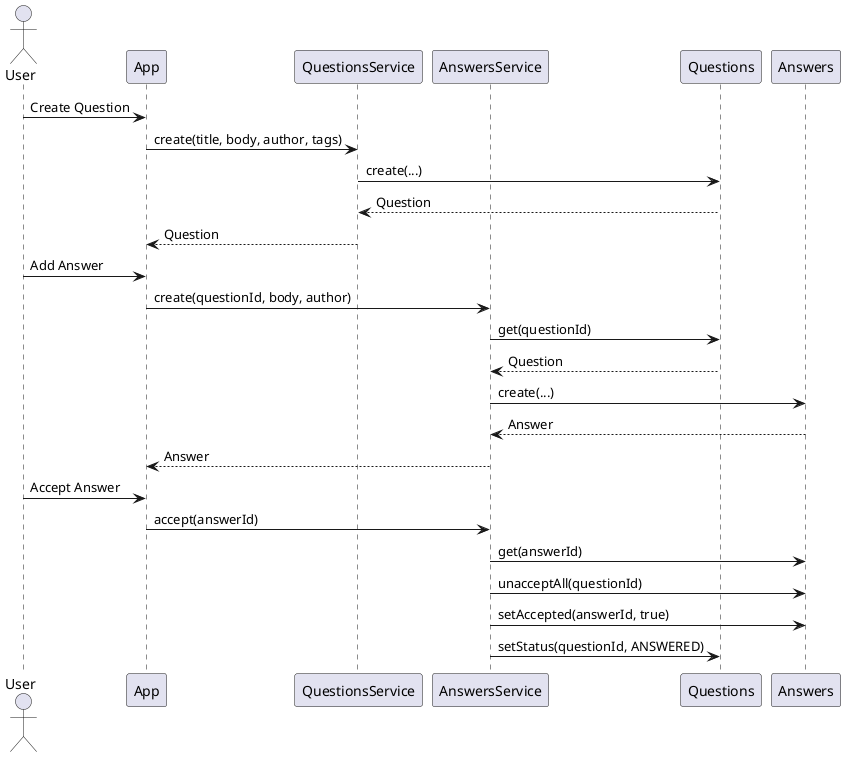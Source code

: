 @startuml
actor User
participant App
participant QuestionsService as QS
participant AnswersService as AS
participant Questions as QRepo
participant Answers as ARepo

User -> App: Create Question
App -> QS: create(title, body, author, tags)
QS -> QRepo: create(...)
QRepo --> QS: Question
QS --> App: Question

User -> App: Add Answer
App -> AS: create(questionId, body, author)
AS -> QRepo: get(questionId)
QRepo --> AS: Question
AS -> ARepo: create(...)
ARepo --> AS: Answer
AS --> App: Answer

User -> App: Accept Answer
App -> AS: accept(answerId)
AS -> ARepo: get(answerId)
AS -> ARepo: unacceptAll(questionId)
AS -> ARepo: setAccepted(answerId, true)
AS -> QRepo: setStatus(questionId, ANSWERED)
@enduml
